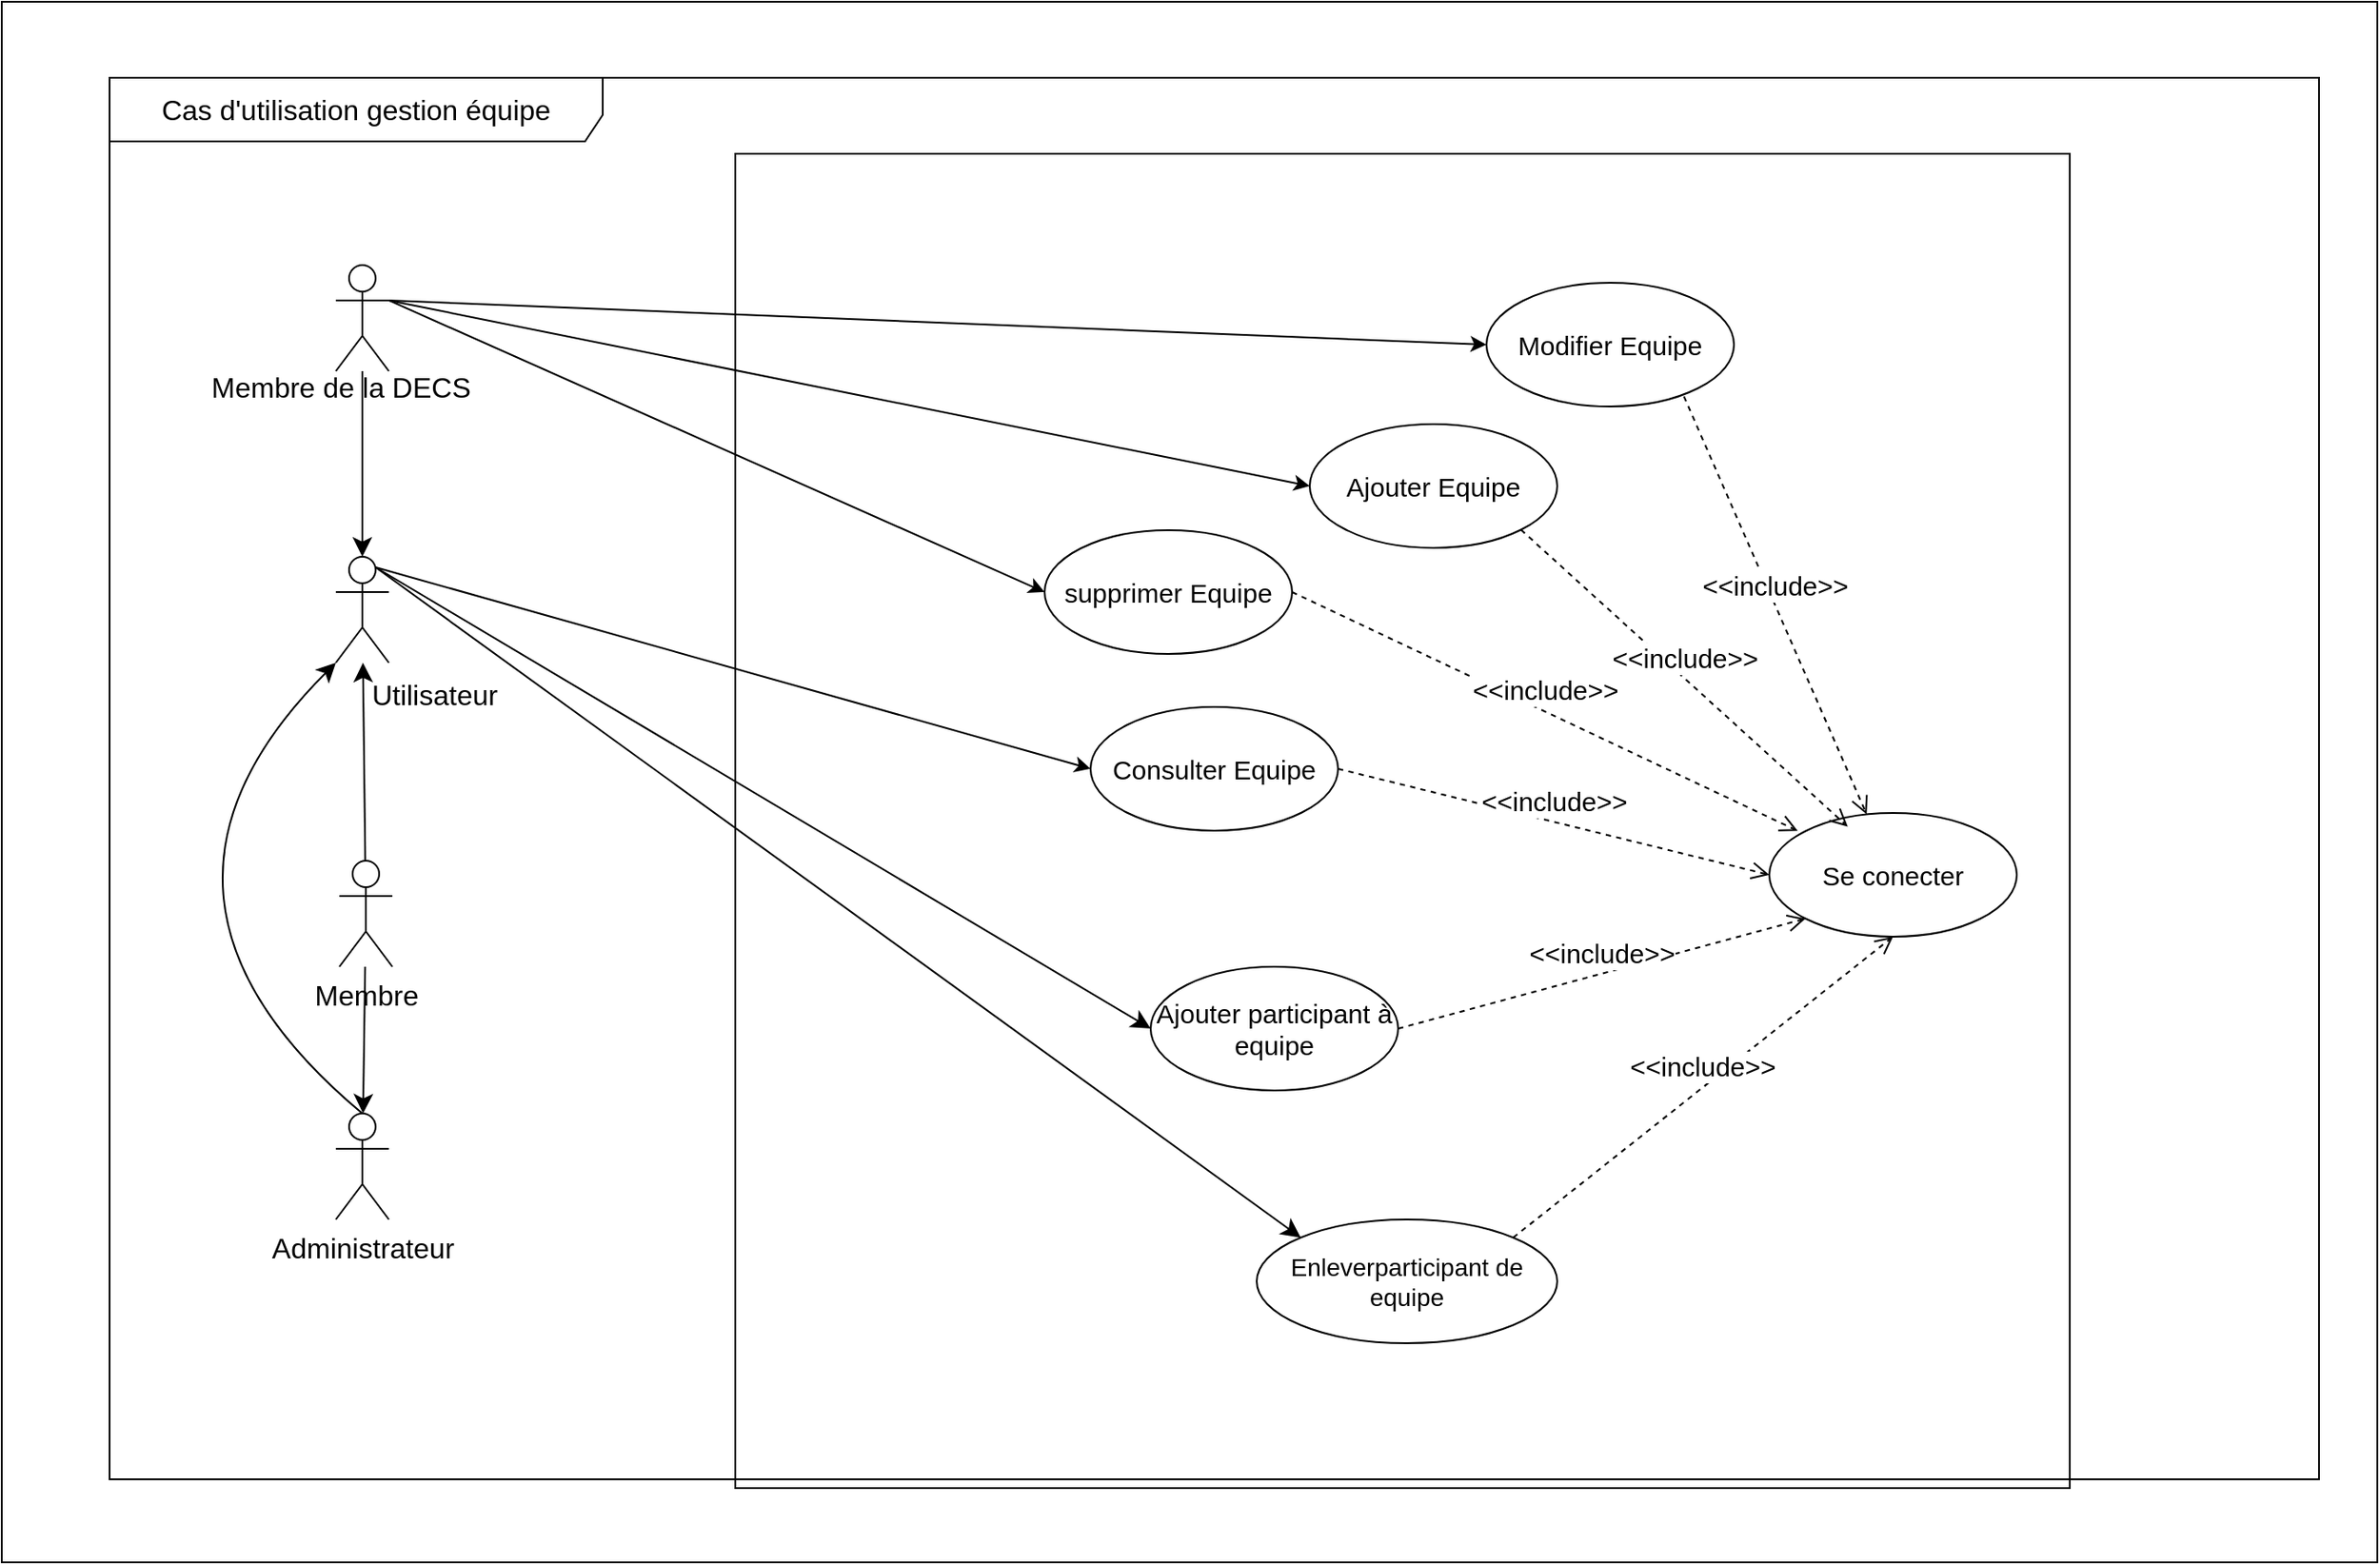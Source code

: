 <mxfile version="24.8.3">
  <diagram name="Page-1" id="KTxAUgvPdfuoOStK3KRO">
    <mxGraphModel dx="6233" dy="6241" grid="1" gridSize="10" guides="1" tooltips="1" connect="1" arrows="1" fold="1" page="1" pageScale="1" pageWidth="3300" pageHeight="4681" math="0" shadow="0">
      <root>
        <mxCell id="0" />
        <mxCell id="1" parent="0" />
        <mxCell id="KnkK7DIoWYK5DNCra6GS-11" value="" style="rounded=0;whiteSpace=wrap;html=1;" vertex="1" parent="1">
          <mxGeometry x="-170" y="-79" width="1344" height="883" as="geometry" />
        </mxCell>
        <mxCell id="KnkK7DIoWYK5DNCra6GS-12" value="" style="whiteSpace=wrap;html=1;aspect=fixed;" vertex="1" parent="1">
          <mxGeometry x="245" y="7" width="755" height="755" as="geometry" />
        </mxCell>
        <mxCell id="KnkK7DIoWYK5DNCra6GS-13" style="edgeStyle=none;curved=1;rounded=0;orthogonalLoop=1;jettySize=auto;html=1;fontSize=12;startSize=8;endSize=8;" edge="1" parent="1" source="KnkK7DIoWYK5DNCra6GS-16" target="KnkK7DIoWYK5DNCra6GS-17">
          <mxGeometry relative="1" as="geometry" />
        </mxCell>
        <mxCell id="KnkK7DIoWYK5DNCra6GS-14" value="" style="edgeStyle=none;curved=1;rounded=0;orthogonalLoop=1;jettySize=auto;html=1;fontSize=12;startSize=8;endSize=8;" edge="1" parent="1" source="KnkK7DIoWYK5DNCra6GS-16" target="KnkK7DIoWYK5DNCra6GS-19">
          <mxGeometry relative="1" as="geometry" />
        </mxCell>
        <mxCell id="KnkK7DIoWYK5DNCra6GS-15" style="edgeStyle=none;curved=1;rounded=0;orthogonalLoop=1;jettySize=auto;html=1;entryX=0;entryY=0.5;entryDx=0;entryDy=0;fontSize=12;startSize=8;endSize=8;exitX=0.75;exitY=0.1;exitDx=0;exitDy=0;exitPerimeter=0;" edge="1" parent="1" source="KnkK7DIoWYK5DNCra6GS-17" target="KnkK7DIoWYK5DNCra6GS-40">
          <mxGeometry relative="1" as="geometry" />
        </mxCell>
        <mxCell id="KnkK7DIoWYK5DNCra6GS-16" value="&lt;font style=&quot;font-size: 16px;&quot;&gt;Membre&lt;/font&gt;" style="shape=umlActor;verticalLabelPosition=bottom;verticalAlign=top;html=1;outlineConnect=0;" vertex="1" parent="1">
          <mxGeometry x="21" y="407" width="30" height="60" as="geometry" />
        </mxCell>
        <mxCell id="KnkK7DIoWYK5DNCra6GS-17" value="" style="shape=umlActor;verticalLabelPosition=bottom;verticalAlign=top;html=1;outlineConnect=0;" vertex="1" parent="1">
          <mxGeometry x="19" y="235" width="30" height="60" as="geometry" />
        </mxCell>
        <mxCell id="KnkK7DIoWYK5DNCra6GS-18" style="edgeStyle=none;curved=1;rounded=0;orthogonalLoop=1;jettySize=auto;html=1;fontSize=12;startSize=8;endSize=8;exitX=0.5;exitY=0;exitDx=0;exitDy=0;exitPerimeter=0;entryX=0;entryY=1;entryDx=0;entryDy=0;entryPerimeter=0;" edge="1" parent="1" source="KnkK7DIoWYK5DNCra6GS-19" target="KnkK7DIoWYK5DNCra6GS-17">
          <mxGeometry relative="1" as="geometry">
            <mxPoint x="37" y="297" as="targetPoint" />
            <mxPoint x="-33" y="550" as="sourcePoint" />
            <Array as="points">
              <mxPoint x="-113" y="427" />
            </Array>
          </mxGeometry>
        </mxCell>
        <mxCell id="KnkK7DIoWYK5DNCra6GS-19" value="&lt;font style=&quot;font-size: 16px;&quot;&gt;Administrateur&lt;/font&gt;" style="shape=umlActor;verticalLabelPosition=bottom;verticalAlign=top;html=1;outlineConnect=0;" vertex="1" parent="1">
          <mxGeometry x="19" y="550" width="30" height="60" as="geometry" />
        </mxCell>
        <mxCell id="KnkK7DIoWYK5DNCra6GS-21" value="" style="shape=umlActor;verticalLabelPosition=bottom;verticalAlign=top;html=1;outlineConnect=0;" vertex="1" parent="1">
          <mxGeometry x="19" y="70" width="30" height="60" as="geometry" />
        </mxCell>
        <mxCell id="KnkK7DIoWYK5DNCra6GS-22" style="edgeStyle=none;curved=1;rounded=0;orthogonalLoop=1;jettySize=auto;html=1;entryX=0.5;entryY=0;entryDx=0;entryDy=0;entryPerimeter=0;fontSize=12;startSize=8;endSize=8;" edge="1" parent="1" source="KnkK7DIoWYK5DNCra6GS-21" target="KnkK7DIoWYK5DNCra6GS-17">
          <mxGeometry relative="1" as="geometry" />
        </mxCell>
        <mxCell id="KnkK7DIoWYK5DNCra6GS-23" value="Utilisateur" style="text;html=1;align=center;verticalAlign=middle;whiteSpace=wrap;rounded=0;fontSize=16;" vertex="1" parent="1">
          <mxGeometry x="45" y="298" width="60" height="30" as="geometry" />
        </mxCell>
        <mxCell id="KnkK7DIoWYK5DNCra6GS-25" style="edgeStyle=none;curved=1;rounded=0;orthogonalLoop=1;jettySize=auto;html=1;entryX=0;entryY=0;entryDx=0;entryDy=0;fontSize=12;startSize=8;endSize=8;exitX=0.75;exitY=0.1;exitDx=0;exitDy=0;exitPerimeter=0;" edge="1" parent="1" source="KnkK7DIoWYK5DNCra6GS-17" target="KnkK7DIoWYK5DNCra6GS-41">
          <mxGeometry relative="1" as="geometry" />
        </mxCell>
        <mxCell id="KnkK7DIoWYK5DNCra6GS-28" value="&lt;font style=&quot;font-size: 16px;&quot;&gt;Cas d&#39;utilisation gestion équipe&lt;/font&gt;" style="shape=umlFrame;whiteSpace=wrap;html=1;pointerEvents=0;recursiveResize=0;container=1;collapsible=0;width=279;height=36;" vertex="1" parent="1">
          <mxGeometry x="-109" y="-36" width="1250" height="793" as="geometry" />
        </mxCell>
        <mxCell id="KnkK7DIoWYK5DNCra6GS-29" value="Membre de la DECS" style="text;html=1;align=center;verticalAlign=middle;whiteSpace=wrap;rounded=0;fontSize=16;" vertex="1" parent="KnkK7DIoWYK5DNCra6GS-28">
          <mxGeometry x="51" y="160" width="160" height="30" as="geometry" />
        </mxCell>
        <mxCell id="KnkK7DIoWYK5DNCra6GS-32" value="&lt;font style=&quot;font-size: 15px;&quot;&gt;Consulter Equipe&lt;/font&gt;" style="ellipse;whiteSpace=wrap;html=1;" vertex="1" parent="KnkK7DIoWYK5DNCra6GS-28">
          <mxGeometry x="555" y="356" width="140" height="70" as="geometry" />
        </mxCell>
        <mxCell id="KnkK7DIoWYK5DNCra6GS-31" value="&lt;font style=&quot;font-size: 15px;&quot;&gt;supprimer Equipe&lt;/font&gt;" style="ellipse;whiteSpace=wrap;html=1;" vertex="1" parent="KnkK7DIoWYK5DNCra6GS-28">
          <mxGeometry x="529" y="256" width="140" height="70" as="geometry" />
        </mxCell>
        <mxCell id="KnkK7DIoWYK5DNCra6GS-30" value="&lt;font style=&quot;font-size: 15px;&quot;&gt;Se conecter&lt;/font&gt;" style="ellipse;whiteSpace=wrap;html=1;" vertex="1" parent="1">
          <mxGeometry x="830" y="380" width="140" height="70" as="geometry" />
        </mxCell>
        <mxCell id="KnkK7DIoWYK5DNCra6GS-33" value="&lt;font style=&quot;font-size: 15px;&quot;&gt;Modifier Equipe&lt;/font&gt;" style="ellipse;whiteSpace=wrap;html=1;" vertex="1" parent="1">
          <mxGeometry x="670" y="80" width="140" height="70" as="geometry" />
        </mxCell>
        <mxCell id="KnkK7DIoWYK5DNCra6GS-34" value="&lt;font style=&quot;font-size: 15px;&quot;&gt;Ajouter Equipe&lt;/font&gt;" style="ellipse;whiteSpace=wrap;html=1;" vertex="1" parent="1">
          <mxGeometry x="570" y="160" width="140" height="70" as="geometry" />
        </mxCell>
        <mxCell id="KnkK7DIoWYK5DNCra6GS-36" value="" style="endArrow=classic;html=1;rounded=0;exitX=1;exitY=0.333;exitDx=0;exitDy=0;exitPerimeter=0;entryX=0;entryY=0.5;entryDx=0;entryDy=0;" edge="1" parent="1" source="KnkK7DIoWYK5DNCra6GS-21" target="KnkK7DIoWYK5DNCra6GS-33">
          <mxGeometry width="50" height="50" relative="1" as="geometry">
            <mxPoint x="380" y="310" as="sourcePoint" />
            <mxPoint x="430" y="260" as="targetPoint" />
          </mxGeometry>
        </mxCell>
        <mxCell id="KnkK7DIoWYK5DNCra6GS-37" value="" style="endArrow=classic;html=1;rounded=0;exitX=1;exitY=0.333;exitDx=0;exitDy=0;exitPerimeter=0;entryX=0;entryY=0.5;entryDx=0;entryDy=0;" edge="1" parent="1" source="KnkK7DIoWYK5DNCra6GS-21" target="KnkK7DIoWYK5DNCra6GS-34">
          <mxGeometry width="50" height="50" relative="1" as="geometry">
            <mxPoint x="370" y="310" as="sourcePoint" />
            <mxPoint x="420" y="260" as="targetPoint" />
          </mxGeometry>
        </mxCell>
        <mxCell id="KnkK7DIoWYK5DNCra6GS-38" value="" style="endArrow=classic;html=1;rounded=0;exitX=0.75;exitY=0.1;exitDx=0;exitDy=0;exitPerimeter=0;entryX=0;entryY=0.5;entryDx=0;entryDy=0;" edge="1" parent="1" source="KnkK7DIoWYK5DNCra6GS-17" target="KnkK7DIoWYK5DNCra6GS-32">
          <mxGeometry width="50" height="50" relative="1" as="geometry">
            <mxPoint x="390" y="310" as="sourcePoint" />
            <mxPoint x="440" y="260" as="targetPoint" />
          </mxGeometry>
        </mxCell>
        <mxCell id="KnkK7DIoWYK5DNCra6GS-39" value="" style="endArrow=classic;html=1;rounded=0;exitX=1;exitY=0.333;exitDx=0;exitDy=0;exitPerimeter=0;entryX=0;entryY=0.5;entryDx=0;entryDy=0;" edge="1" parent="1" source="KnkK7DIoWYK5DNCra6GS-21" target="KnkK7DIoWYK5DNCra6GS-31">
          <mxGeometry width="50" height="50" relative="1" as="geometry">
            <mxPoint x="350" y="320" as="sourcePoint" />
            <mxPoint x="400" y="270" as="targetPoint" />
          </mxGeometry>
        </mxCell>
        <mxCell id="KnkK7DIoWYK5DNCra6GS-40" value="&lt;font style=&quot;font-size: 15px;&quot;&gt;Ajouter participant à equipe&lt;/font&gt;" style="ellipse;whiteSpace=wrap;html=1;" vertex="1" parent="1">
          <mxGeometry x="480" y="467" width="140" height="70" as="geometry" />
        </mxCell>
        <mxCell id="KnkK7DIoWYK5DNCra6GS-41" value="&lt;font style=&quot;font-size: 14px;&quot;&gt;Enleverparticipant de equipe&lt;/font&gt;" style="ellipse;whiteSpace=wrap;html=1;" vertex="1" parent="1">
          <mxGeometry x="540" y="610" width="170" height="70" as="geometry" />
        </mxCell>
        <mxCell id="KnkK7DIoWYK5DNCra6GS-42" value="&lt;font style=&quot;font-size: 15px;&quot;&gt;&amp;lt;&amp;lt;include&amp;gt;&amp;gt;&lt;/font&gt;" style="html=1;verticalAlign=bottom;endArrow=open;dashed=1;endSize=8;curved=0;rounded=0;exitX=1;exitY=1;exitDx=0;exitDy=0;entryX=0.317;entryY=0.11;entryDx=0;entryDy=0;entryPerimeter=0;" edge="1" parent="1" source="KnkK7DIoWYK5DNCra6GS-34" target="KnkK7DIoWYK5DNCra6GS-30">
          <mxGeometry relative="1" as="geometry">
            <mxPoint x="570" y="280" as="sourcePoint" />
            <mxPoint x="490" y="280" as="targetPoint" />
          </mxGeometry>
        </mxCell>
        <mxCell id="KnkK7DIoWYK5DNCra6GS-43" value="&lt;font style=&quot;font-size: 15px;&quot;&gt;&amp;lt;&amp;lt;include&amp;gt;&amp;gt;&lt;/font&gt;" style="html=1;verticalAlign=bottom;endArrow=open;dashed=1;endSize=8;curved=0;rounded=0;exitX=0.798;exitY=0.919;exitDx=0;exitDy=0;exitPerimeter=0;" edge="1" parent="1" source="KnkK7DIoWYK5DNCra6GS-33" target="KnkK7DIoWYK5DNCra6GS-30">
          <mxGeometry relative="1" as="geometry">
            <mxPoint x="570" y="280" as="sourcePoint" />
            <mxPoint x="490" y="280" as="targetPoint" />
          </mxGeometry>
        </mxCell>
        <mxCell id="KnkK7DIoWYK5DNCra6GS-44" value="&lt;font style=&quot;font-size: 15px;&quot;&gt;&amp;lt;&amp;lt;include&amp;gt;&amp;gt;&lt;/font&gt;" style="html=1;verticalAlign=bottom;endArrow=open;dashed=1;endSize=8;curved=0;rounded=0;entryX=0.115;entryY=0.145;entryDx=0;entryDy=0;entryPerimeter=0;exitX=1;exitY=0.5;exitDx=0;exitDy=0;" edge="1" parent="1" source="KnkK7DIoWYK5DNCra6GS-31" target="KnkK7DIoWYK5DNCra6GS-30">
          <mxGeometry relative="1" as="geometry">
            <mxPoint x="680" y="300" as="sourcePoint" />
            <mxPoint x="600" y="300" as="targetPoint" />
          </mxGeometry>
        </mxCell>
        <mxCell id="KnkK7DIoWYK5DNCra6GS-45" value="&lt;font style=&quot;font-size: 15px;&quot;&gt;&amp;lt;&amp;lt;include&amp;gt;&amp;gt;&lt;/font&gt;" style="html=1;verticalAlign=bottom;endArrow=open;dashed=1;endSize=8;curved=0;rounded=0;exitX=1;exitY=0.5;exitDx=0;exitDy=0;entryX=0;entryY=0.5;entryDx=0;entryDy=0;" edge="1" parent="1" source="KnkK7DIoWYK5DNCra6GS-32" target="KnkK7DIoWYK5DNCra6GS-30">
          <mxGeometry relative="1" as="geometry">
            <mxPoint x="680" y="300" as="sourcePoint" />
            <mxPoint x="600" y="300" as="targetPoint" />
          </mxGeometry>
        </mxCell>
        <mxCell id="KnkK7DIoWYK5DNCra6GS-46" value="&lt;font style=&quot;font-size: 15px;&quot;&gt;&amp;lt;&amp;lt;include&amp;gt;&amp;gt;&lt;/font&gt;" style="html=1;verticalAlign=bottom;endArrow=open;dashed=1;endSize=8;curved=0;rounded=0;exitX=1;exitY=0.5;exitDx=0;exitDy=0;entryX=0;entryY=1;entryDx=0;entryDy=0;" edge="1" parent="1" source="KnkK7DIoWYK5DNCra6GS-40" target="KnkK7DIoWYK5DNCra6GS-30">
          <mxGeometry relative="1" as="geometry">
            <mxPoint x="630" y="470" as="sourcePoint" />
            <mxPoint x="550" y="470" as="targetPoint" />
          </mxGeometry>
        </mxCell>
        <mxCell id="KnkK7DIoWYK5DNCra6GS-47" value="&lt;font style=&quot;font-size: 15px;&quot;&gt;&amp;lt;&amp;lt;include&amp;gt;&amp;gt;&lt;/font&gt;" style="html=1;verticalAlign=bottom;endArrow=open;dashed=1;endSize=8;curved=0;rounded=0;exitX=1;exitY=0;exitDx=0;exitDy=0;entryX=0.5;entryY=1;entryDx=0;entryDy=0;" edge="1" parent="1" source="KnkK7DIoWYK5DNCra6GS-41" target="KnkK7DIoWYK5DNCra6GS-30">
          <mxGeometry relative="1" as="geometry">
            <mxPoint x="630" y="540" as="sourcePoint" />
            <mxPoint x="550" y="540" as="targetPoint" />
          </mxGeometry>
        </mxCell>
      </root>
    </mxGraphModel>
  </diagram>
</mxfile>
